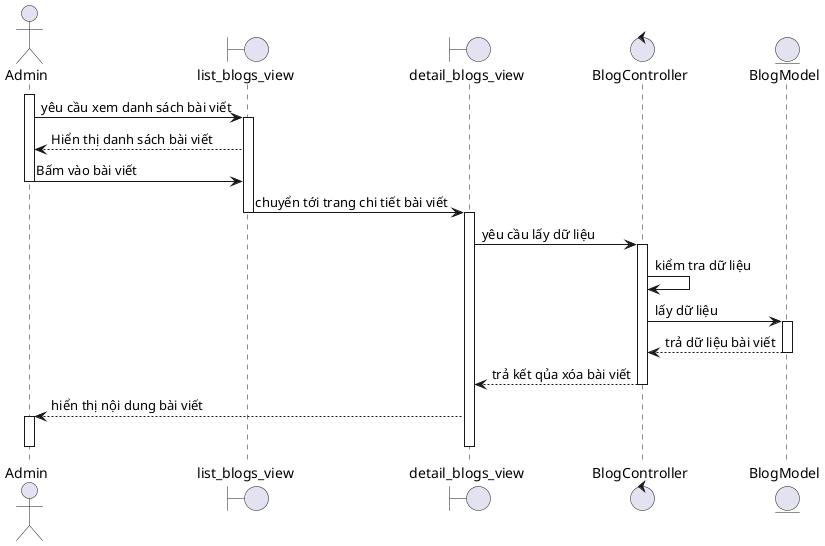 @startuml
actor Admin
boundary list_blogs_view
boundary detail_blogs_view
control BlogController
entity BlogModel

activate Admin
Admin -> list_blogs_view: yêu cầu xem danh sách bài viết
activate list_blogs_view
Admin <-- list_blogs_view: Hiển thị danh sách bài viết
Admin -> list_blogs_view: Bấm vào bài viết
deactivate Admin
list_blogs_view-> detail_blogs_view: chuyển tới trang chi tiết bài viết
deactivate list_blogs_view
activate detail_blogs_view
detail_blogs_view ->BlogController:yêu cầu lấy dữ liệu
activate BlogController
BlogController -> BlogController : kiểm tra dữ liệu
BlogController -> BlogModel : lấy dữ liệu
activate BlogModel
BlogModel --> BlogController : trả dữ liệu bài viết
deactivate BlogModel
detail_blogs_view<-- BlogController : trả kết qủa xóa bài viết
deactivate BlogController
Admin <-- detail_blogs_view:hiển thị nội dung bài viết
activate Admin
deactivate detail_blogs_view
deactivate Admin

@enduml